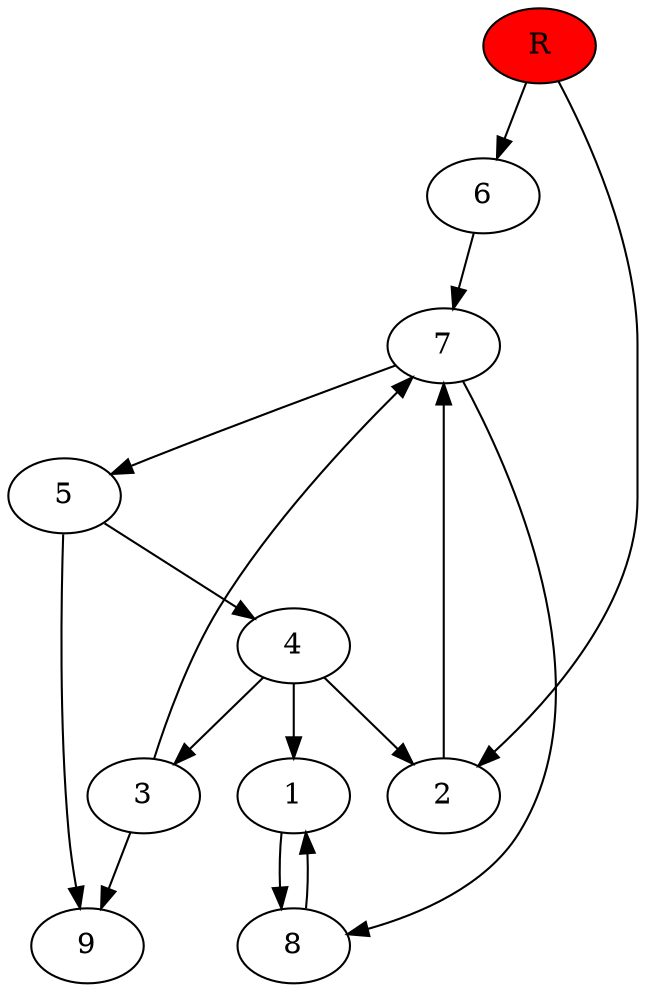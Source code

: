 digraph prb37242 {
	1
	2
	3
	4
	5
	6
	7
	8
	R [fillcolor="#ff0000" style=filled]
	1 -> 8
	2 -> 7
	3 -> 7
	3 -> 9
	4 -> 1
	4 -> 2
	4 -> 3
	5 -> 4
	5 -> 9
	6 -> 7
	7 -> 5
	7 -> 8
	8 -> 1
	R -> 2
	R -> 6
}
